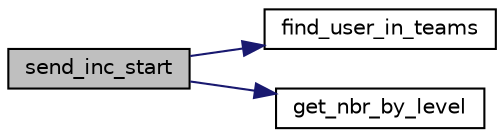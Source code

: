 digraph "send_inc_start"
{
  edge [fontname="Helvetica",fontsize="10",labelfontname="Helvetica",labelfontsize="10"];
  node [fontname="Helvetica",fontsize="10",shape=record];
  rankdir="LR";
  Node61 [label="send_inc_start",height=0.2,width=0.4,color="black", fillcolor="grey75", style="filled", fontcolor="black"];
  Node61 -> Node62 [color="midnightblue",fontsize="10",style="solid",fontname="Helvetica"];
  Node62 [label="find_user_in_teams",height=0.2,width=0.4,color="black", fillcolor="white", style="filled",URL="$find__list_8c.html#acd187da9c982bdcd9e7b547c9fe44d0e"];
  Node61 -> Node63 [color="midnightblue",fontsize="10",style="solid",fontname="Helvetica"];
  Node63 [label="get_nbr_by_level",height=0.2,width=0.4,color="black", fillcolor="white", style="filled",URL="$find__list_8c.html#adfc01cd0e9e0541889768cc67bff0b5a"];
}
